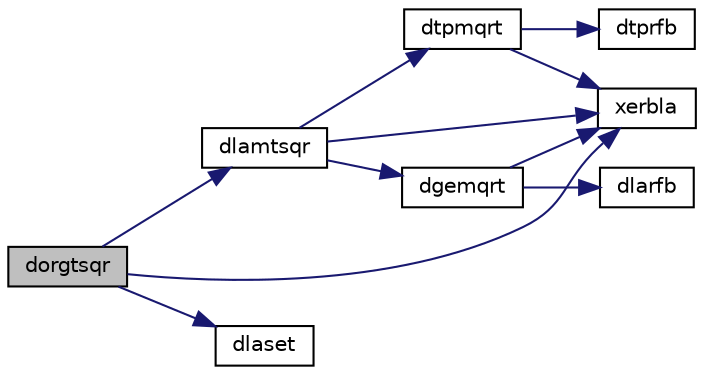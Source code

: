 digraph "dorgtsqr"
{
 // LATEX_PDF_SIZE
  edge [fontname="Helvetica",fontsize="10",labelfontname="Helvetica",labelfontsize="10"];
  node [fontname="Helvetica",fontsize="10",shape=record];
  rankdir="LR";
  Node1 [label="dorgtsqr",height=0.2,width=0.4,color="black", fillcolor="grey75", style="filled", fontcolor="black",tooltip="DORGTSQR"];
  Node1 -> Node2 [color="midnightblue",fontsize="10",style="solid",fontname="Helvetica"];
  Node2 [label="dlamtsqr",height=0.2,width=0.4,color="black", fillcolor="white", style="filled",URL="$dlamtsqr_8f.html#a8a30542716c672ce7c3feda42c70872e",tooltip="DLAMTSQR"];
  Node2 -> Node3 [color="midnightblue",fontsize="10",style="solid",fontname="Helvetica"];
  Node3 [label="dgemqrt",height=0.2,width=0.4,color="black", fillcolor="white", style="filled",URL="$dgemqrt_8f.html#af55d7b3137b198647461d429a7e9b2c6",tooltip="DGEMQRT"];
  Node3 -> Node4 [color="midnightblue",fontsize="10",style="solid",fontname="Helvetica"];
  Node4 [label="dlarfb",height=0.2,width=0.4,color="black", fillcolor="white", style="filled",URL="$dlarfb_8f.html#a83c81583bd444e0cf021fb006cd9a5e8",tooltip="DLARFB applies a block reflector or its transpose to a general rectangular matrix."];
  Node3 -> Node5 [color="midnightblue",fontsize="10",style="solid",fontname="Helvetica"];
  Node5 [label="xerbla",height=0.2,width=0.4,color="black", fillcolor="white", style="filled",URL="$xerbla_8f.html#a377ee61015baf8dea7770b3a404b1c07",tooltip="XERBLA"];
  Node2 -> Node6 [color="midnightblue",fontsize="10",style="solid",fontname="Helvetica"];
  Node6 [label="dtpmqrt",height=0.2,width=0.4,color="black", fillcolor="white", style="filled",URL="$dtpmqrt_8f.html#ac998dca531aab64da39faff6b9dd9675",tooltip="DTPMQRT"];
  Node6 -> Node7 [color="midnightblue",fontsize="10",style="solid",fontname="Helvetica"];
  Node7 [label="dtprfb",height=0.2,width=0.4,color="black", fillcolor="white", style="filled",URL="$dtprfb_8f.html#aa6587111426ea9176a800939521c2586",tooltip="DTPRFB applies a real \"triangular-pentagonal\" block reflector to a real matrix, which is composed of ..."];
  Node6 -> Node5 [color="midnightblue",fontsize="10",style="solid",fontname="Helvetica"];
  Node2 -> Node5 [color="midnightblue",fontsize="10",style="solid",fontname="Helvetica"];
  Node1 -> Node8 [color="midnightblue",fontsize="10",style="solid",fontname="Helvetica"];
  Node8 [label="dlaset",height=0.2,width=0.4,color="black", fillcolor="white", style="filled",URL="$dlaset_8f.html#a89e332374c7cd87e5db54bfe21550bc3",tooltip="DLASET initializes the off-diagonal elements and the diagonal elements of a matrix to given values."];
  Node1 -> Node5 [color="midnightblue",fontsize="10",style="solid",fontname="Helvetica"];
}
